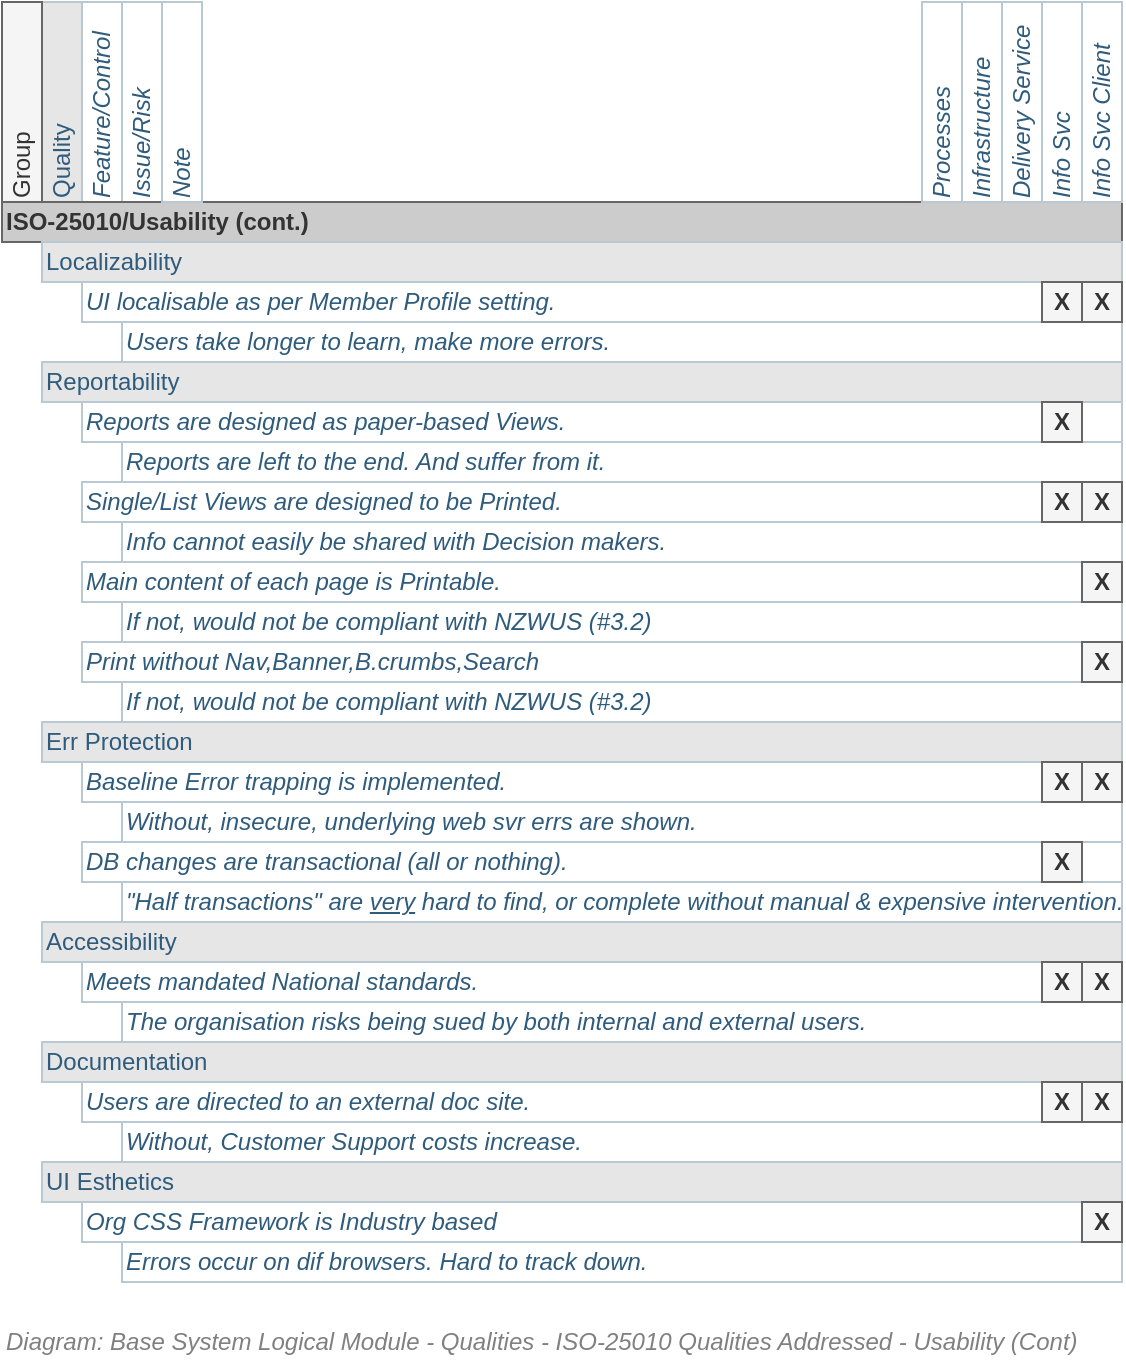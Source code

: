 <mxfile compressed="false" version="17.5.0" type="google">
  <diagram name="Qualities/Addressed/Usability (Cont)" id="86TdMpMtbtLkX8nIjh4F">
    <mxGraphModel grid="1" page="1" gridSize="10" guides="1" tooltips="1" connect="1" arrows="1" fold="1" pageScale="1" pageWidth="827" pageHeight="1169" math="0" shadow="0">
      <root>
        <mxCell id="NPU6HyYq4xDSOvdiUXyA-0" />
        <mxCell id="NPU6HyYq4xDSOvdiUXyA-1" value="Diagrams" parent="NPU6HyYq4xDSOvdiUXyA-0" />
        <UserObject label="Quality" id="NPU6HyYq4xDSOvdiUXyA-2">
          <mxCell style="strokeColor=#bac8d3;html=1;fontColor=#2f5b7c;fontSize=12;align=left;horizontal=0;fillColor=#E6E6E6;" vertex="1" parent="NPU6HyYq4xDSOvdiUXyA-1">
            <mxGeometry x="140" y="180" width="20" height="100" as="geometry" />
          </mxCell>
        </UserObject>
        <UserObject label="Feature/Control" id="NPU6HyYq4xDSOvdiUXyA-3">
          <mxCell style="strokeColor=#bac8d3;html=1;fontColor=#2f5b7c;fontSize=12;align=left;horizontal=0;fontStyle=2" vertex="1" parent="NPU6HyYq4xDSOvdiUXyA-1">
            <mxGeometry x="160" y="180" width="20" height="100" as="geometry" />
          </mxCell>
        </UserObject>
        <UserObject label="Group" id="NPU6HyYq4xDSOvdiUXyA-4">
          <mxCell style="strokeColor=#666666;html=1;fontColor=#333333;fontSize=12;align=left;horizontal=0;fillColor=#f5f5f5;" vertex="1" parent="NPU6HyYq4xDSOvdiUXyA-1">
            <mxGeometry x="120" y="180" width="20" height="100" as="geometry" />
          </mxCell>
        </UserObject>
        <UserObject label="Issue/Risk" id="NPU6HyYq4xDSOvdiUXyA-5">
          <mxCell style="strokeColor=#bac8d3;html=1;fontColor=#2f5b7c;fontSize=12;align=left;horizontal=0;fontStyle=2" vertex="1" parent="NPU6HyYq4xDSOvdiUXyA-1">
            <mxGeometry x="180" y="180" width="20" height="100" as="geometry" />
          </mxCell>
        </UserObject>
        <UserObject label="Reportability" id="NPU6HyYq4xDSOvdiUXyA-12">
          <mxCell style="strokeColor=#bac8d3;html=1;fontColor=#2f5b7c;fontSize=12;align=left;fillColor=#E6E6E6;" vertex="1" parent="NPU6HyYq4xDSOvdiUXyA-1">
            <mxGeometry x="140" y="360" width="540" height="20" as="geometry" />
          </mxCell>
        </UserObject>
        <UserObject label="Err Protection" id="NPU6HyYq4xDSOvdiUXyA-13">
          <mxCell style="strokeColor=#bac8d3;html=1;fontColor=#2f5b7c;fontSize=12;align=left;fillColor=#E6E6E6;" vertex="1" parent="NPU6HyYq4xDSOvdiUXyA-1">
            <mxGeometry x="140" y="540" width="540" height="20" as="geometry" />
          </mxCell>
        </UserObject>
        <UserObject label="Accessibility" id="NPU6HyYq4xDSOvdiUXyA-14">
          <mxCell style="strokeColor=#bac8d3;html=1;fontColor=#2f5b7c;fontSize=12;align=left;fillColor=#E6E6E6;" vertex="1" parent="NPU6HyYq4xDSOvdiUXyA-1">
            <mxGeometry x="140" y="640" width="540" height="20" as="geometry" />
          </mxCell>
        </UserObject>
        <UserObject label="Documentation" id="NPU6HyYq4xDSOvdiUXyA-15">
          <mxCell style="strokeColor=#bac8d3;html=1;fontColor=#2f5b7c;fontSize=12;align=left;fillColor=#E6E6E6;" vertex="1" parent="NPU6HyYq4xDSOvdiUXyA-1">
            <mxGeometry x="140" y="700" width="540" height="20" as="geometry" />
          </mxCell>
        </UserObject>
        <UserObject label="UI Esthetics" id="NPU6HyYq4xDSOvdiUXyA-16">
          <mxCell style="strokeColor=#bac8d3;html=1;fontColor=#2f5b7c;fontSize=12;align=left;fillColor=#E6E6E6;" vertex="1" parent="NPU6HyYq4xDSOvdiUXyA-1">
            <mxGeometry x="140" y="760" width="540" height="20" as="geometry" />
          </mxCell>
        </UserObject>
        <UserObject label="Meets mandated National standards." id="NPU6HyYq4xDSOvdiUXyA-23">
          <mxCell style="strokeColor=#bac8d3;html=1;fontColor=#2f5b7c;fontSize=12;align=left;fontStyle=2" vertex="1" parent="NPU6HyYq4xDSOvdiUXyA-1">
            <mxGeometry x="160" y="660" width="520" height="20" as="geometry" />
          </mxCell>
        </UserObject>
        <UserObject label="ISO-25010/Usability (cont.)" id="NPU6HyYq4xDSOvdiUXyA-27">
          <mxCell style="strokeColor=#666666;html=1;fontColor=#333333;fontSize=12;align=left;fontStyle=1;fillColor=#CCCCCC;" vertex="1" parent="NPU6HyYq4xDSOvdiUXyA-1">
            <mxGeometry x="120" y="280" width="560" height="20" as="geometry" />
          </mxCell>
        </UserObject>
        <UserObject label="Reports are designed as paper-based Views." id="NPU6HyYq4xDSOvdiUXyA-30">
          <mxCell style="strokeColor=#bac8d3;html=1;fontColor=#2f5b7c;fontSize=12;align=left;fontStyle=2" vertex="1" parent="NPU6HyYq4xDSOvdiUXyA-1">
            <mxGeometry x="160" y="380" width="520" height="20" as="geometry" />
          </mxCell>
        </UserObject>
        <UserObject label="Org CSS Framework is Industry based" id="NPU6HyYq4xDSOvdiUXyA-31">
          <mxCell style="strokeColor=#bac8d3;html=1;fontColor=#2f5b7c;fontSize=12;align=left;fontStyle=2" vertex="1" parent="NPU6HyYq4xDSOvdiUXyA-1">
            <mxGeometry x="160" y="780" width="520" height="20" as="geometry" />
          </mxCell>
        </UserObject>
        <UserObject label="Baseline Error trapping is implemented." id="NPU6HyYq4xDSOvdiUXyA-32">
          <mxCell style="strokeColor=#bac8d3;html=1;fontColor=#2f5b7c;fontSize=12;align=left;fontStyle=2" vertex="1" parent="NPU6HyYq4xDSOvdiUXyA-1">
            <mxGeometry x="160" y="560" width="520" height="20" as="geometry" />
          </mxCell>
        </UserObject>
        <UserObject label="DB changes are transactional (all or nothing)." id="NPU6HyYq4xDSOvdiUXyA-34">
          <mxCell style="strokeColor=#bac8d3;html=1;fontColor=#2f5b7c;fontSize=12;align=left;fontStyle=2" vertex="1" parent="NPU6HyYq4xDSOvdiUXyA-1">
            <mxGeometry x="160" y="600" width="520" height="20" as="geometry" />
          </mxCell>
        </UserObject>
        <UserObject label="Users are directed to an external doc site." id="NPU6HyYq4xDSOvdiUXyA-35">
          <mxCell style="strokeColor=#bac8d3;html=1;fontColor=#2f5b7c;fontSize=12;align=left;fontStyle=2" vertex="1" parent="NPU6HyYq4xDSOvdiUXyA-1">
            <mxGeometry x="160" y="720" width="520" height="20" as="geometry" />
          </mxCell>
        </UserObject>
        <UserObject label="Reports are left to the end. And suffer from it." id="NPU6HyYq4xDSOvdiUXyA-46">
          <mxCell style="strokeColor=#bac8d3;html=1;fontColor=#2f5b7c;fontSize=12;align=left;fontStyle=2" vertex="1" parent="NPU6HyYq4xDSOvdiUXyA-1">
            <mxGeometry x="180" y="400" width="500" height="20" as="geometry" />
          </mxCell>
        </UserObject>
        <UserObject label="&lt;font style=&quot;font-size: 12px;&quot;&gt;Without, insecure, underlying web svr errs are shown.&lt;/font&gt;" id="NPU6HyYq4xDSOvdiUXyA-47">
          <mxCell style="strokeColor=#bac8d3;html=1;fontColor=#2f5b7c;fontSize=12;align=left;fontStyle=2" vertex="1" parent="NPU6HyYq4xDSOvdiUXyA-1">
            <mxGeometry x="180" y="580" width="500" height="20" as="geometry" />
          </mxCell>
        </UserObject>
        <UserObject label="&quot;Half transactions&quot; are &lt;u style=&quot;font-size: 12px&quot;&gt;very&lt;/u&gt; hard to find, or complete without manual &amp;amp; expensive intervention." id="NPU6HyYq4xDSOvdiUXyA-48">
          <mxCell style="strokeColor=#bac8d3;html=1;fontColor=#2f5b7c;fontSize=12;align=left;fontStyle=2" vertex="1" parent="NPU6HyYq4xDSOvdiUXyA-1">
            <mxGeometry x="180" y="620" width="500" height="20" as="geometry" />
          </mxCell>
        </UserObject>
        <UserObject label="The organisation risks being sued by both internal and external users." id="NPU6HyYq4xDSOvdiUXyA-49">
          <mxCell style="strokeColor=#bac8d3;html=1;fontColor=#2f5b7c;fontSize=12;align=left;fontStyle=2" vertex="1" parent="NPU6HyYq4xDSOvdiUXyA-1">
            <mxGeometry x="180" y="680" width="500" height="20" as="geometry" />
          </mxCell>
        </UserObject>
        <UserObject label="Without, Customer Support costs increase." id="NPU6HyYq4xDSOvdiUXyA-50">
          <mxCell style="strokeColor=#bac8d3;html=1;fontColor=#2f5b7c;fontSize=12;align=left;fontStyle=2" vertex="1" parent="NPU6HyYq4xDSOvdiUXyA-1">
            <mxGeometry x="180" y="740" width="500" height="20" as="geometry" />
          </mxCell>
        </UserObject>
        <UserObject label="Errors occur on dif browsers. Hard to track down." id="NPU6HyYq4xDSOvdiUXyA-51">
          <mxCell style="strokeColor=#bac8d3;html=1;fontColor=#2f5b7c;fontSize=12;align=left;fontStyle=2" vertex="1" parent="NPU6HyYq4xDSOvdiUXyA-1">
            <mxGeometry x="180" y="800" width="500" height="20" as="geometry" />
          </mxCell>
        </UserObject>
        <UserObject label="Single/List Views are designed to be Printed." id="NPU6HyYq4xDSOvdiUXyA-52">
          <mxCell style="strokeColor=#bac8d3;html=1;fontColor=#2f5b7c;fontSize=12;align=left;fontStyle=2" vertex="1" parent="NPU6HyYq4xDSOvdiUXyA-1">
            <mxGeometry x="160" y="420" width="520" height="20" as="geometry" />
          </mxCell>
        </UserObject>
        <UserObject label="Info cannot easily be shared with Decision makers." id="NPU6HyYq4xDSOvdiUXyA-53">
          <mxCell style="strokeColor=#bac8d3;html=1;fontColor=#2f5b7c;fontSize=12;align=left;fontStyle=2" vertex="1" parent="NPU6HyYq4xDSOvdiUXyA-1">
            <mxGeometry x="180" y="440" width="500" height="20" as="geometry" />
          </mxCell>
        </UserObject>
        <UserObject label="Main content of each page is Printable." id="NPU6HyYq4xDSOvdiUXyA-54">
          <mxCell style="strokeColor=#bac8d3;html=1;fontColor=#2f5b7c;fontSize=12;align=left;fontStyle=2" vertex="1" parent="NPU6HyYq4xDSOvdiUXyA-1">
            <mxGeometry x="160" y="460" width="520" height="20" as="geometry" />
          </mxCell>
        </UserObject>
        <UserObject label="If not, would not be compliant with NZWUS (#3.2)" id="NPU6HyYq4xDSOvdiUXyA-55">
          <mxCell style="strokeColor=#bac8d3;html=1;fontColor=#2f5b7c;fontSize=12;align=left;fontStyle=2" vertex="1" parent="NPU6HyYq4xDSOvdiUXyA-1">
            <mxGeometry x="180" y="480" width="500" height="20" as="geometry" />
          </mxCell>
        </UserObject>
        <UserObject label="Print without Nav,Banner,B.crumbs,Search" id="NPU6HyYq4xDSOvdiUXyA-56">
          <mxCell style="strokeColor=#bac8d3;html=1;fontColor=#2f5b7c;fontSize=12;align=left;fontStyle=2" vertex="1" parent="NPU6HyYq4xDSOvdiUXyA-1">
            <mxGeometry x="160" y="500" width="520" height="20" as="geometry" />
          </mxCell>
        </UserObject>
        <UserObject label="If not, would not be compliant with NZWUS (#3.2)" id="NPU6HyYq4xDSOvdiUXyA-57">
          <mxCell style="strokeColor=#bac8d3;html=1;fontColor=#2f5b7c;fontSize=12;align=left;fontStyle=2" vertex="1" parent="NPU6HyYq4xDSOvdiUXyA-1">
            <mxGeometry x="180" y="520" width="500" height="20" as="geometry" />
          </mxCell>
        </UserObject>
        <UserObject label="Localizability" id="Or17TVGlf3JwyH6q8U-N-0">
          <mxCell style="strokeColor=#bac8d3;html=1;fontColor=#2f5b7c;fontSize=12;align=left;fillColor=#E6E6E6;" vertex="1" parent="NPU6HyYq4xDSOvdiUXyA-1">
            <mxGeometry x="140" y="300" width="540" height="20" as="geometry" />
          </mxCell>
        </UserObject>
        <UserObject label="UI localisable as per Member Profile setting." id="Or17TVGlf3JwyH6q8U-N-1">
          <mxCell style="strokeColor=#bac8d3;html=1;fontColor=#2f5b7c;fontSize=12;align=left;fontStyle=2" vertex="1" parent="NPU6HyYq4xDSOvdiUXyA-1">
            <mxGeometry x="160" y="320" width="520" height="20" as="geometry" />
          </mxCell>
        </UserObject>
        <UserObject label="Users take longer to learn, make more errors." id="Or17TVGlf3JwyH6q8U-N-2">
          <mxCell style="strokeColor=#bac8d3;html=1;fontColor=#2f5b7c;fontSize=12;align=left;fontStyle=2" vertex="1" parent="NPU6HyYq4xDSOvdiUXyA-1">
            <mxGeometry x="180" y="340" width="500" height="20" as="geometry" />
          </mxCell>
        </UserObject>
        <UserObject label="Note" id="YQ3f_yUsl9AiqAGr3P1W-0">
          <mxCell style="strokeColor=#bac8d3;html=1;fontColor=#2f5b7c;fontSize=12;align=left;horizontal=0;fontStyle=2" vertex="1" parent="NPU6HyYq4xDSOvdiUXyA-1">
            <mxGeometry x="200" y="180" width="20" height="100" as="geometry" />
          </mxCell>
        </UserObject>
        <UserObject label="Infrastructure" id="hBwP9MY-Jj1w0hIBQBUA-1">
          <mxCell style="strokeColor=#bac8d3;html=1;fontColor=#2f5b7c;fontSize=12;align=left;horizontal=0;fontStyle=2" vertex="1" parent="NPU6HyYq4xDSOvdiUXyA-1">
            <mxGeometry x="600" y="180" width="20" height="100" as="geometry" />
          </mxCell>
        </UserObject>
        <UserObject label="Info Svc" id="hBwP9MY-Jj1w0hIBQBUA-2">
          <mxCell style="strokeColor=#bac8d3;html=1;fontColor=#2f5b7c;fontSize=12;align=left;horizontal=0;fontStyle=2" vertex="1" parent="NPU6HyYq4xDSOvdiUXyA-1">
            <mxGeometry x="640" y="180" width="20" height="100" as="geometry" />
          </mxCell>
        </UserObject>
        <UserObject label="Info Svc Client" id="hBwP9MY-Jj1w0hIBQBUA-3">
          <mxCell style="strokeColor=#bac8d3;html=1;fontColor=#2f5b7c;fontSize=12;align=left;horizontal=0;fontStyle=2" vertex="1" parent="NPU6HyYq4xDSOvdiUXyA-1">
            <mxGeometry x="660" y="180" width="20" height="100" as="geometry" />
          </mxCell>
        </UserObject>
        <UserObject label="Delivery Service" id="hBwP9MY-Jj1w0hIBQBUA-4">
          <mxCell style="strokeColor=#bac8d3;html=1;fontColor=#2f5b7c;fontSize=12;align=left;horizontal=0;fontStyle=2" vertex="1" parent="NPU6HyYq4xDSOvdiUXyA-1">
            <mxGeometry x="620" y="180" width="20" height="100" as="geometry" />
          </mxCell>
        </UserObject>
        <UserObject label="Processes" id="hBwP9MY-Jj1w0hIBQBUA-5">
          <mxCell style="strokeColor=#bac8d3;html=1;fontColor=#2f5b7c;fontSize=12;align=left;horizontal=0;fontStyle=2" vertex="1" parent="NPU6HyYq4xDSOvdiUXyA-1">
            <mxGeometry x="580" y="180" width="20" height="100" as="geometry" />
          </mxCell>
        </UserObject>
        <mxCell id="hBwP9MY-Jj1w0hIBQBUA-6" value="&lt;b&gt;X&lt;/b&gt;" style="text;html=1;strokeColor=#666666;fillColor=#f5f5f5;align=center;verticalAlign=middle;whiteSpace=wrap;rounded=0;fontSize=12;fontColor=#333333;" vertex="1" parent="NPU6HyYq4xDSOvdiUXyA-1">
          <mxGeometry x="660" y="320" width="20" height="20" as="geometry" />
        </mxCell>
        <mxCell id="hBwP9MY-Jj1w0hIBQBUA-7" value="&lt;b&gt;X&lt;/b&gt;" style="text;html=1;strokeColor=#666666;fillColor=#f5f5f5;align=center;verticalAlign=middle;whiteSpace=wrap;rounded=0;fontSize=12;fontColor=#333333;" vertex="1" parent="NPU6HyYq4xDSOvdiUXyA-1">
          <mxGeometry x="640" y="320" width="20" height="20" as="geometry" />
        </mxCell>
        <mxCell id="hBwP9MY-Jj1w0hIBQBUA-8" value="&lt;b&gt;X&lt;/b&gt;" style="text;html=1;strokeColor=#666666;fillColor=#f5f5f5;align=center;verticalAlign=middle;whiteSpace=wrap;rounded=0;fontSize=12;fontColor=#333333;" vertex="1" parent="NPU6HyYq4xDSOvdiUXyA-1">
          <mxGeometry x="640" y="380" width="20" height="20" as="geometry" />
        </mxCell>
        <mxCell id="hBwP9MY-Jj1w0hIBQBUA-9" value="&lt;b&gt;X&lt;/b&gt;" style="text;html=1;strokeColor=#666666;fillColor=#f5f5f5;align=center;verticalAlign=middle;whiteSpace=wrap;rounded=0;fontSize=12;fontColor=#333333;" vertex="1" parent="NPU6HyYq4xDSOvdiUXyA-1">
          <mxGeometry x="660" y="420" width="20" height="20" as="geometry" />
        </mxCell>
        <mxCell id="hBwP9MY-Jj1w0hIBQBUA-10" value="&lt;b&gt;X&lt;/b&gt;" style="text;html=1;strokeColor=#666666;fillColor=#f5f5f5;align=center;verticalAlign=middle;whiteSpace=wrap;rounded=0;fontSize=12;fontColor=#333333;" vertex="1" parent="NPU6HyYq4xDSOvdiUXyA-1">
          <mxGeometry x="640" y="420" width="20" height="20" as="geometry" />
        </mxCell>
        <mxCell id="hBwP9MY-Jj1w0hIBQBUA-11" value="&lt;b&gt;X&lt;/b&gt;" style="text;html=1;strokeColor=#666666;fillColor=#f5f5f5;align=center;verticalAlign=middle;whiteSpace=wrap;rounded=0;fontSize=12;fontColor=#333333;" vertex="1" parent="NPU6HyYq4xDSOvdiUXyA-1">
          <mxGeometry x="660" y="460" width="20" height="20" as="geometry" />
        </mxCell>
        <mxCell id="hBwP9MY-Jj1w0hIBQBUA-12" value="&lt;b&gt;X&lt;/b&gt;" style="text;html=1;strokeColor=#666666;fillColor=#f5f5f5;align=center;verticalAlign=middle;whiteSpace=wrap;rounded=0;fontSize=12;fontColor=#333333;" vertex="1" parent="NPU6HyYq4xDSOvdiUXyA-1">
          <mxGeometry x="660" y="500" width="20" height="20" as="geometry" />
        </mxCell>
        <mxCell id="hBwP9MY-Jj1w0hIBQBUA-13" value="&lt;b&gt;X&lt;/b&gt;" style="text;html=1;strokeColor=#666666;fillColor=#f5f5f5;align=center;verticalAlign=middle;whiteSpace=wrap;rounded=0;fontSize=12;fontColor=#333333;" vertex="1" parent="NPU6HyYq4xDSOvdiUXyA-1">
          <mxGeometry x="640" y="560" width="20" height="20" as="geometry" />
        </mxCell>
        <mxCell id="hBwP9MY-Jj1w0hIBQBUA-14" value="&lt;b&gt;X&lt;/b&gt;" style="text;html=1;strokeColor=#666666;fillColor=#f5f5f5;align=center;verticalAlign=middle;whiteSpace=wrap;rounded=0;fontSize=12;fontColor=#333333;" vertex="1" parent="NPU6HyYq4xDSOvdiUXyA-1">
          <mxGeometry x="660" y="560" width="20" height="20" as="geometry" />
        </mxCell>
        <mxCell id="hBwP9MY-Jj1w0hIBQBUA-15" value="&lt;b&gt;X&lt;/b&gt;" style="text;html=1;strokeColor=#666666;fillColor=#f5f5f5;align=center;verticalAlign=middle;whiteSpace=wrap;rounded=0;fontSize=12;fontColor=#333333;" vertex="1" parent="NPU6HyYq4xDSOvdiUXyA-1">
          <mxGeometry x="640" y="600" width="20" height="20" as="geometry" />
        </mxCell>
        <mxCell id="hBwP9MY-Jj1w0hIBQBUA-16" value="&lt;b&gt;X&lt;/b&gt;" style="text;html=1;strokeColor=#666666;fillColor=#f5f5f5;align=center;verticalAlign=middle;whiteSpace=wrap;rounded=0;fontSize=12;fontColor=#333333;" vertex="1" parent="NPU6HyYq4xDSOvdiUXyA-1">
          <mxGeometry x="640" y="660" width="20" height="20" as="geometry" />
        </mxCell>
        <mxCell id="hBwP9MY-Jj1w0hIBQBUA-17" value="&lt;b&gt;X&lt;/b&gt;" style="text;html=1;strokeColor=#666666;fillColor=#f5f5f5;align=center;verticalAlign=middle;whiteSpace=wrap;rounded=0;fontSize=12;fontColor=#333333;" vertex="1" parent="NPU6HyYq4xDSOvdiUXyA-1">
          <mxGeometry x="660" y="660" width="20" height="20" as="geometry" />
        </mxCell>
        <mxCell id="hBwP9MY-Jj1w0hIBQBUA-18" value="&lt;b&gt;X&lt;/b&gt;" style="text;html=1;strokeColor=#666666;fillColor=#f5f5f5;align=center;verticalAlign=middle;whiteSpace=wrap;rounded=0;fontSize=12;fontColor=#333333;" vertex="1" parent="NPU6HyYq4xDSOvdiUXyA-1">
          <mxGeometry x="660" y="720" width="20" height="20" as="geometry" />
        </mxCell>
        <mxCell id="hBwP9MY-Jj1w0hIBQBUA-19" value="&lt;b&gt;X&lt;/b&gt;" style="text;html=1;strokeColor=#666666;fillColor=#f5f5f5;align=center;verticalAlign=middle;whiteSpace=wrap;rounded=0;fontSize=12;fontColor=#333333;" vertex="1" parent="NPU6HyYq4xDSOvdiUXyA-1">
          <mxGeometry x="640" y="720" width="20" height="20" as="geometry" />
        </mxCell>
        <mxCell id="hBwP9MY-Jj1w0hIBQBUA-20" value="&lt;b&gt;X&lt;/b&gt;" style="text;html=1;strokeColor=#666666;fillColor=#f5f5f5;align=center;verticalAlign=middle;whiteSpace=wrap;rounded=0;fontSize=12;fontColor=#333333;" vertex="1" parent="NPU6HyYq4xDSOvdiUXyA-1">
          <mxGeometry x="660" y="780" width="20" height="20" as="geometry" />
        </mxCell>
        <mxCell id="NPU6HyYq4xDSOvdiUXyA-58" value="Title/Diagram" style="" parent="NPU6HyYq4xDSOvdiUXyA-0" />
        <mxCell id="NPU6HyYq4xDSOvdiUXyA-59" value="&lt;font style=&quot;font-size: 12px&quot;&gt;Diagram: Base System Logical Module - Qualities -&amp;nbsp;ISO-25010 Qualities Addressed - Usability (Cont)&lt;/font&gt;" style="text;strokeColor=none;fillColor=none;html=1;fontSize=12;fontStyle=2;verticalAlign=middle;align=left;shadow=0;glass=0;comic=0;opacity=30;fontColor=#808080;" vertex="1" parent="NPU6HyYq4xDSOvdiUXyA-58">
          <mxGeometry x="120" y="840" width="520" height="20" as="geometry" />
        </mxCell>
        <mxCell id="NPU6HyYq4xDSOvdiUXyA-60" value="Title/Page" visible="0" parent="NPU6HyYq4xDSOvdiUXyA-0" />
        <mxCell id="NPU6HyYq4xDSOvdiUXyA-61" value="" style="group;fontSize=10;" vertex="1" connectable="0" parent="NPU6HyYq4xDSOvdiUXyA-60">
          <mxGeometry x="120" y="120" width="560" height="45" as="geometry" />
        </mxCell>
        <mxCell id="NPU6HyYq4xDSOvdiUXyA-62" value="&lt;font style=&quot;font-size: 12px&quot;&gt;Base Logical Module - Qualities -&amp;nbsp;ISO-25010 Qualities Addressed - Usability (Cont)&lt;/font&gt;" style="text;strokeColor=none;fillColor=none;html=1;fontSize=24;fontStyle=1;verticalAlign=middle;align=left;shadow=0;glass=0;comic=0;opacity=30;fontColor=#808080;" vertex="1" parent="NPU6HyYq4xDSOvdiUXyA-61">
          <mxGeometry width="560" height="40" as="geometry" />
        </mxCell>
        <mxCell id="NPU6HyYq4xDSOvdiUXyA-63" value="" style="line;strokeWidth=2;html=1;shadow=0;glass=0;comic=0;fillColor=none;fontSize=10;fontColor=#CCCCCC;labelBackgroundColor=none;strokeColor=#CCCCCC;" vertex="1" parent="NPU6HyYq4xDSOvdiUXyA-61">
          <mxGeometry y="35" width="560" height="10" as="geometry" />
        </mxCell>
        <mxCell id="NPU6HyYq4xDSOvdiUXyA-64" value="About" parent="NPU6HyYq4xDSOvdiUXyA-0" />
      </root>
    </mxGraphModel>
  </diagram>
</mxfile>
